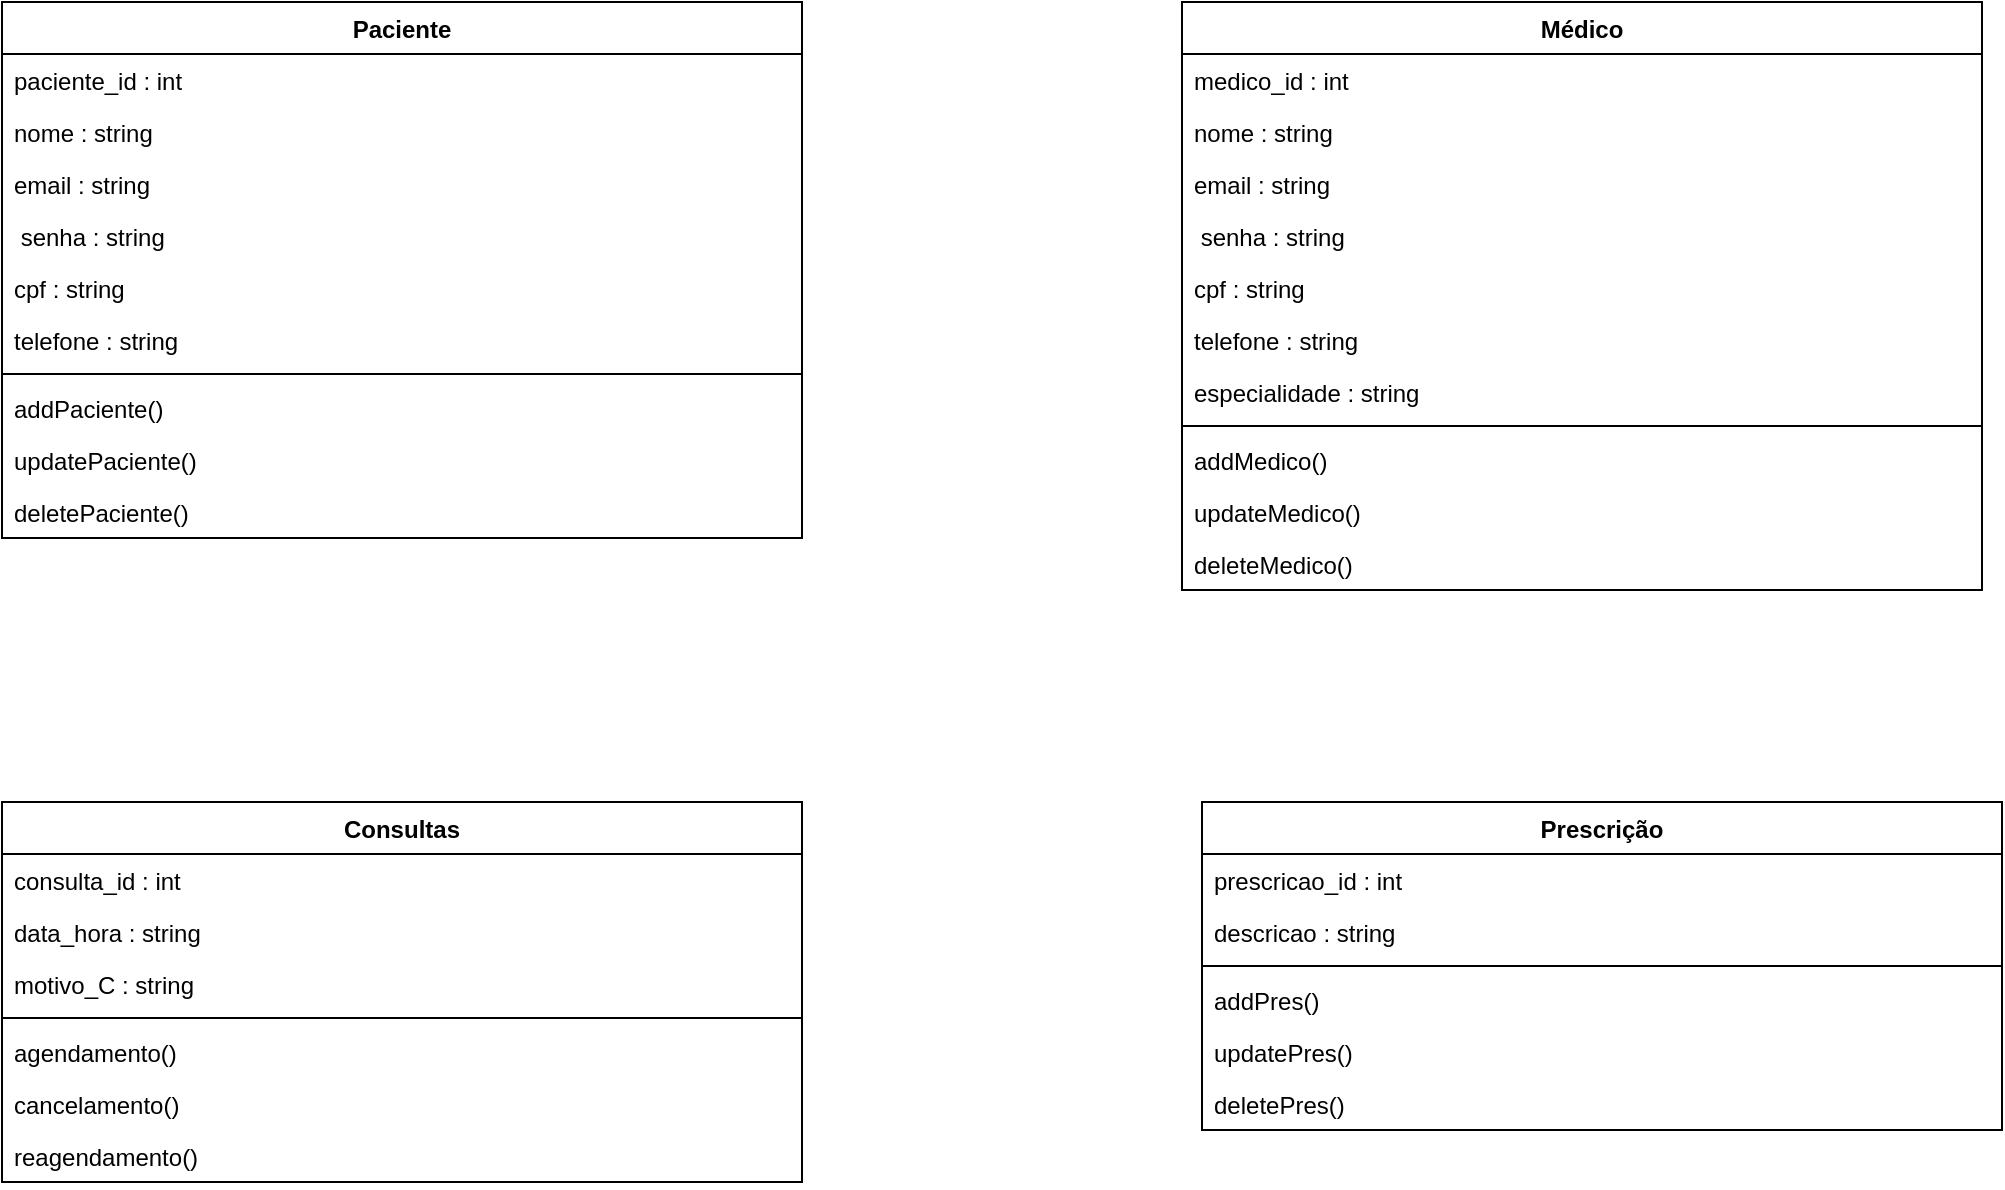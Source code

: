 <mxfile version="24.1.0" type="device">
  <diagram id="C5RBs43oDa-KdzZeNtuy" name="Page-1">
    <mxGraphModel dx="1613" dy="776" grid="1" gridSize="10" guides="1" tooltips="1" connect="1" arrows="1" fold="1" page="1" pageScale="1" pageWidth="827" pageHeight="1169" math="0" shadow="0">
      <root>
        <mxCell id="WIyWlLk6GJQsqaUBKTNV-0" />
        <mxCell id="WIyWlLk6GJQsqaUBKTNV-1" parent="WIyWlLk6GJQsqaUBKTNV-0" />
        <mxCell id="4ZhMjXHHoS9cAeMh4ao9-12" value="Médico" style="swimlane;fontStyle=1;align=center;verticalAlign=top;childLayout=stackLayout;horizontal=1;startSize=26;horizontalStack=0;resizeParent=1;resizeParentMax=0;resizeLast=0;collapsible=1;marginBottom=0;whiteSpace=wrap;html=1;" vertex="1" parent="WIyWlLk6GJQsqaUBKTNV-1">
          <mxGeometry x="590" width="400" height="294" as="geometry" />
        </mxCell>
        <mxCell id="zkfFHV4jXpPFQw0GAbJ--7" value="medico_id : int" style="text;align=left;verticalAlign=top;spacingLeft=4;spacingRight=4;overflow=hidden;rotatable=0;points=[[0,0.5],[1,0.5]];portConstraint=eastwest;" parent="4ZhMjXHHoS9cAeMh4ao9-12" vertex="1">
          <mxGeometry y="26" width="400" height="26" as="geometry" />
        </mxCell>
        <mxCell id="4ZhMjXHHoS9cAeMh4ao9-0" value="nome : string" style="text;align=left;verticalAlign=top;spacingLeft=4;spacingRight=4;overflow=hidden;rotatable=0;points=[[0,0.5],[1,0.5]];portConstraint=eastwest;rounded=0;shadow=0;html=0;" vertex="1" parent="4ZhMjXHHoS9cAeMh4ao9-12">
          <mxGeometry y="52" width="400" height="26" as="geometry" />
        </mxCell>
        <mxCell id="4ZhMjXHHoS9cAeMh4ao9-4" value="email : string" style="text;align=left;verticalAlign=top;spacingLeft=4;spacingRight=4;overflow=hidden;rotatable=0;points=[[0,0.5],[1,0.5]];portConstraint=eastwest;" vertex="1" parent="4ZhMjXHHoS9cAeMh4ao9-12">
          <mxGeometry y="78" width="400" height="26" as="geometry" />
        </mxCell>
        <mxCell id="4ZhMjXHHoS9cAeMh4ao9-7" value=" senha : string" style="text;align=left;verticalAlign=top;spacingLeft=4;spacingRight=4;overflow=hidden;rotatable=0;points=[[0,0.5],[1,0.5]];portConstraint=eastwest;" vertex="1" parent="4ZhMjXHHoS9cAeMh4ao9-12">
          <mxGeometry y="104" width="400" height="26" as="geometry" />
        </mxCell>
        <mxCell id="4ZhMjXHHoS9cAeMh4ao9-8" value="cpf : string" style="text;align=left;verticalAlign=top;spacingLeft=4;spacingRight=4;overflow=hidden;rotatable=0;points=[[0,0.5],[1,0.5]];portConstraint=eastwest;" vertex="1" parent="4ZhMjXHHoS9cAeMh4ao9-12">
          <mxGeometry y="130" width="400" height="26" as="geometry" />
        </mxCell>
        <mxCell id="4ZhMjXHHoS9cAeMh4ao9-11" value="telefone : string" style="text;align=left;verticalAlign=top;spacingLeft=4;spacingRight=4;overflow=hidden;rotatable=0;points=[[0,0.5],[1,0.5]];portConstraint=eastwest;" vertex="1" parent="4ZhMjXHHoS9cAeMh4ao9-12">
          <mxGeometry y="156" width="400" height="26" as="geometry" />
        </mxCell>
        <mxCell id="zkfFHV4jXpPFQw0GAbJ--11" value="especialidade : string" style="text;align=left;verticalAlign=top;spacingLeft=4;spacingRight=4;overflow=hidden;rotatable=0;points=[[0,0.5],[1,0.5]];portConstraint=eastwest;" parent="4ZhMjXHHoS9cAeMh4ao9-12" vertex="1">
          <mxGeometry y="182" width="400" height="26" as="geometry" />
        </mxCell>
        <mxCell id="4ZhMjXHHoS9cAeMh4ao9-14" value="" style="line;strokeWidth=1;fillColor=none;align=left;verticalAlign=middle;spacingTop=-1;spacingLeft=3;spacingRight=3;rotatable=0;labelPosition=right;points=[];portConstraint=eastwest;strokeColor=inherit;" vertex="1" parent="4ZhMjXHHoS9cAeMh4ao9-12">
          <mxGeometry y="208" width="400" height="8" as="geometry" />
        </mxCell>
        <mxCell id="4ZhMjXHHoS9cAeMh4ao9-15" value="addMedico()" style="text;strokeColor=none;fillColor=none;align=left;verticalAlign=top;spacingLeft=4;spacingRight=4;overflow=hidden;rotatable=0;points=[[0,0.5],[1,0.5]];portConstraint=eastwest;whiteSpace=wrap;html=1;" vertex="1" parent="4ZhMjXHHoS9cAeMh4ao9-12">
          <mxGeometry y="216" width="400" height="26" as="geometry" />
        </mxCell>
        <mxCell id="4ZhMjXHHoS9cAeMh4ao9-16" value="updateMedico()" style="text;strokeColor=none;fillColor=none;align=left;verticalAlign=top;spacingLeft=4;spacingRight=4;overflow=hidden;rotatable=0;points=[[0,0.5],[1,0.5]];portConstraint=eastwest;whiteSpace=wrap;html=1;" vertex="1" parent="4ZhMjXHHoS9cAeMh4ao9-12">
          <mxGeometry y="242" width="400" height="26" as="geometry" />
        </mxCell>
        <mxCell id="4ZhMjXHHoS9cAeMh4ao9-17" value="deleteMedico()" style="text;strokeColor=none;fillColor=none;align=left;verticalAlign=top;spacingLeft=4;spacingRight=4;overflow=hidden;rotatable=0;points=[[0,0.5],[1,0.5]];portConstraint=eastwest;whiteSpace=wrap;html=1;" vertex="1" parent="4ZhMjXHHoS9cAeMh4ao9-12">
          <mxGeometry y="268" width="400" height="26" as="geometry" />
        </mxCell>
        <mxCell id="4ZhMjXHHoS9cAeMh4ao9-18" value="Paciente" style="swimlane;fontStyle=1;align=center;verticalAlign=top;childLayout=stackLayout;horizontal=1;startSize=26;horizontalStack=0;resizeParent=1;resizeParentMax=0;resizeLast=0;collapsible=1;marginBottom=0;whiteSpace=wrap;html=1;" vertex="1" parent="WIyWlLk6GJQsqaUBKTNV-1">
          <mxGeometry width="400" height="268" as="geometry" />
        </mxCell>
        <mxCell id="4ZhMjXHHoS9cAeMh4ao9-19" value="paciente_id : int" style="text;align=left;verticalAlign=top;spacingLeft=4;spacingRight=4;overflow=hidden;rotatable=0;points=[[0,0.5],[1,0.5]];portConstraint=eastwest;" vertex="1" parent="4ZhMjXHHoS9cAeMh4ao9-18">
          <mxGeometry y="26" width="400" height="26" as="geometry" />
        </mxCell>
        <mxCell id="4ZhMjXHHoS9cAeMh4ao9-20" value="nome : string" style="text;align=left;verticalAlign=top;spacingLeft=4;spacingRight=4;overflow=hidden;rotatable=0;points=[[0,0.5],[1,0.5]];portConstraint=eastwest;rounded=0;shadow=0;html=0;" vertex="1" parent="4ZhMjXHHoS9cAeMh4ao9-18">
          <mxGeometry y="52" width="400" height="26" as="geometry" />
        </mxCell>
        <mxCell id="4ZhMjXHHoS9cAeMh4ao9-21" value="email : string" style="text;align=left;verticalAlign=top;spacingLeft=4;spacingRight=4;overflow=hidden;rotatable=0;points=[[0,0.5],[1,0.5]];portConstraint=eastwest;" vertex="1" parent="4ZhMjXHHoS9cAeMh4ao9-18">
          <mxGeometry y="78" width="400" height="26" as="geometry" />
        </mxCell>
        <mxCell id="4ZhMjXHHoS9cAeMh4ao9-22" value=" senha : string" style="text;align=left;verticalAlign=top;spacingLeft=4;spacingRight=4;overflow=hidden;rotatable=0;points=[[0,0.5],[1,0.5]];portConstraint=eastwest;" vertex="1" parent="4ZhMjXHHoS9cAeMh4ao9-18">
          <mxGeometry y="104" width="400" height="26" as="geometry" />
        </mxCell>
        <mxCell id="4ZhMjXHHoS9cAeMh4ao9-23" value="cpf : string" style="text;align=left;verticalAlign=top;spacingLeft=4;spacingRight=4;overflow=hidden;rotatable=0;points=[[0,0.5],[1,0.5]];portConstraint=eastwest;" vertex="1" parent="4ZhMjXHHoS9cAeMh4ao9-18">
          <mxGeometry y="130" width="400" height="26" as="geometry" />
        </mxCell>
        <mxCell id="4ZhMjXHHoS9cAeMh4ao9-24" value="telefone : string" style="text;align=left;verticalAlign=top;spacingLeft=4;spacingRight=4;overflow=hidden;rotatable=0;points=[[0,0.5],[1,0.5]];portConstraint=eastwest;" vertex="1" parent="4ZhMjXHHoS9cAeMh4ao9-18">
          <mxGeometry y="156" width="400" height="26" as="geometry" />
        </mxCell>
        <mxCell id="4ZhMjXHHoS9cAeMh4ao9-26" value="" style="line;strokeWidth=1;fillColor=none;align=left;verticalAlign=middle;spacingTop=-1;spacingLeft=3;spacingRight=3;rotatable=0;labelPosition=right;points=[];portConstraint=eastwest;strokeColor=inherit;" vertex="1" parent="4ZhMjXHHoS9cAeMh4ao9-18">
          <mxGeometry y="182" width="400" height="8" as="geometry" />
        </mxCell>
        <mxCell id="4ZhMjXHHoS9cAeMh4ao9-27" value="addPaciente()" style="text;strokeColor=none;fillColor=none;align=left;verticalAlign=top;spacingLeft=4;spacingRight=4;overflow=hidden;rotatable=0;points=[[0,0.5],[1,0.5]];portConstraint=eastwest;whiteSpace=wrap;html=1;" vertex="1" parent="4ZhMjXHHoS9cAeMh4ao9-18">
          <mxGeometry y="190" width="400" height="26" as="geometry" />
        </mxCell>
        <mxCell id="4ZhMjXHHoS9cAeMh4ao9-28" value="updatePaciente()" style="text;strokeColor=none;fillColor=none;align=left;verticalAlign=top;spacingLeft=4;spacingRight=4;overflow=hidden;rotatable=0;points=[[0,0.5],[1,0.5]];portConstraint=eastwest;whiteSpace=wrap;html=1;" vertex="1" parent="4ZhMjXHHoS9cAeMh4ao9-18">
          <mxGeometry y="216" width="400" height="26" as="geometry" />
        </mxCell>
        <mxCell id="4ZhMjXHHoS9cAeMh4ao9-29" value="deletePaciente()" style="text;strokeColor=none;fillColor=none;align=left;verticalAlign=top;spacingLeft=4;spacingRight=4;overflow=hidden;rotatable=0;points=[[0,0.5],[1,0.5]];portConstraint=eastwest;whiteSpace=wrap;html=1;" vertex="1" parent="4ZhMjXHHoS9cAeMh4ao9-18">
          <mxGeometry y="242" width="400" height="26" as="geometry" />
        </mxCell>
        <mxCell id="4ZhMjXHHoS9cAeMh4ao9-30" value="Consultas" style="swimlane;fontStyle=1;align=center;verticalAlign=top;childLayout=stackLayout;horizontal=1;startSize=26;horizontalStack=0;resizeParent=1;resizeParentMax=0;resizeLast=0;collapsible=1;marginBottom=0;whiteSpace=wrap;html=1;" vertex="1" parent="WIyWlLk6GJQsqaUBKTNV-1">
          <mxGeometry y="400" width="400" height="190" as="geometry" />
        </mxCell>
        <mxCell id="4ZhMjXHHoS9cAeMh4ao9-31" value="consulta_id : int" style="text;align=left;verticalAlign=top;spacingLeft=4;spacingRight=4;overflow=hidden;rotatable=0;points=[[0,0.5],[1,0.5]];portConstraint=eastwest;" vertex="1" parent="4ZhMjXHHoS9cAeMh4ao9-30">
          <mxGeometry y="26" width="400" height="26" as="geometry" />
        </mxCell>
        <mxCell id="4ZhMjXHHoS9cAeMh4ao9-32" value="data_hora : string" style="text;align=left;verticalAlign=top;spacingLeft=4;spacingRight=4;overflow=hidden;rotatable=0;points=[[0,0.5],[1,0.5]];portConstraint=eastwest;rounded=0;shadow=0;html=0;" vertex="1" parent="4ZhMjXHHoS9cAeMh4ao9-30">
          <mxGeometry y="52" width="400" height="26" as="geometry" />
        </mxCell>
        <mxCell id="4ZhMjXHHoS9cAeMh4ao9-33" value="motivo_C : string" style="text;align=left;verticalAlign=top;spacingLeft=4;spacingRight=4;overflow=hidden;rotatable=0;points=[[0,0.5],[1,0.5]];portConstraint=eastwest;" vertex="1" parent="4ZhMjXHHoS9cAeMh4ao9-30">
          <mxGeometry y="78" width="400" height="26" as="geometry" />
        </mxCell>
        <mxCell id="4ZhMjXHHoS9cAeMh4ao9-38" value="" style="line;strokeWidth=1;fillColor=none;align=left;verticalAlign=middle;spacingTop=-1;spacingLeft=3;spacingRight=3;rotatable=0;labelPosition=right;points=[];portConstraint=eastwest;strokeColor=inherit;" vertex="1" parent="4ZhMjXHHoS9cAeMh4ao9-30">
          <mxGeometry y="104" width="400" height="8" as="geometry" />
        </mxCell>
        <mxCell id="4ZhMjXHHoS9cAeMh4ao9-39" value="agendamento()" style="text;strokeColor=none;fillColor=none;align=left;verticalAlign=top;spacingLeft=4;spacingRight=4;overflow=hidden;rotatable=0;points=[[0,0.5],[1,0.5]];portConstraint=eastwest;whiteSpace=wrap;html=1;" vertex="1" parent="4ZhMjXHHoS9cAeMh4ao9-30">
          <mxGeometry y="112" width="400" height="26" as="geometry" />
        </mxCell>
        <mxCell id="4ZhMjXHHoS9cAeMh4ao9-40" value="cancelamento()" style="text;strokeColor=none;fillColor=none;align=left;verticalAlign=top;spacingLeft=4;spacingRight=4;overflow=hidden;rotatable=0;points=[[0,0.5],[1,0.5]];portConstraint=eastwest;whiteSpace=wrap;html=1;" vertex="1" parent="4ZhMjXHHoS9cAeMh4ao9-30">
          <mxGeometry y="138" width="400" height="26" as="geometry" />
        </mxCell>
        <mxCell id="4ZhMjXHHoS9cAeMh4ao9-41" value="reagendamento()" style="text;strokeColor=none;fillColor=none;align=left;verticalAlign=top;spacingLeft=4;spacingRight=4;overflow=hidden;rotatable=0;points=[[0,0.5],[1,0.5]];portConstraint=eastwest;whiteSpace=wrap;html=1;" vertex="1" parent="4ZhMjXHHoS9cAeMh4ao9-30">
          <mxGeometry y="164" width="400" height="26" as="geometry" />
        </mxCell>
        <mxCell id="4ZhMjXHHoS9cAeMh4ao9-42" value="Prescrição" style="swimlane;fontStyle=1;align=center;verticalAlign=top;childLayout=stackLayout;horizontal=1;startSize=26;horizontalStack=0;resizeParent=1;resizeParentMax=0;resizeLast=0;collapsible=1;marginBottom=0;whiteSpace=wrap;html=1;" vertex="1" parent="WIyWlLk6GJQsqaUBKTNV-1">
          <mxGeometry x="600" y="400" width="400" height="164" as="geometry" />
        </mxCell>
        <mxCell id="4ZhMjXHHoS9cAeMh4ao9-43" value="prescricao_id : int" style="text;align=left;verticalAlign=top;spacingLeft=4;spacingRight=4;overflow=hidden;rotatable=0;points=[[0,0.5],[1,0.5]];portConstraint=eastwest;" vertex="1" parent="4ZhMjXHHoS9cAeMh4ao9-42">
          <mxGeometry y="26" width="400" height="26" as="geometry" />
        </mxCell>
        <mxCell id="4ZhMjXHHoS9cAeMh4ao9-44" value="descricao : string" style="text;align=left;verticalAlign=top;spacingLeft=4;spacingRight=4;overflow=hidden;rotatable=0;points=[[0,0.5],[1,0.5]];portConstraint=eastwest;rounded=0;shadow=0;html=0;" vertex="1" parent="4ZhMjXHHoS9cAeMh4ao9-42">
          <mxGeometry y="52" width="400" height="26" as="geometry" />
        </mxCell>
        <mxCell id="4ZhMjXHHoS9cAeMh4ao9-46" value="" style="line;strokeWidth=1;fillColor=none;align=left;verticalAlign=middle;spacingTop=-1;spacingLeft=3;spacingRight=3;rotatable=0;labelPosition=right;points=[];portConstraint=eastwest;strokeColor=inherit;" vertex="1" parent="4ZhMjXHHoS9cAeMh4ao9-42">
          <mxGeometry y="78" width="400" height="8" as="geometry" />
        </mxCell>
        <mxCell id="4ZhMjXHHoS9cAeMh4ao9-47" value="addPres()" style="text;strokeColor=none;fillColor=none;align=left;verticalAlign=top;spacingLeft=4;spacingRight=4;overflow=hidden;rotatable=0;points=[[0,0.5],[1,0.5]];portConstraint=eastwest;whiteSpace=wrap;html=1;" vertex="1" parent="4ZhMjXHHoS9cAeMh4ao9-42">
          <mxGeometry y="86" width="400" height="26" as="geometry" />
        </mxCell>
        <mxCell id="4ZhMjXHHoS9cAeMh4ao9-48" value="updatePres()" style="text;strokeColor=none;fillColor=none;align=left;verticalAlign=top;spacingLeft=4;spacingRight=4;overflow=hidden;rotatable=0;points=[[0,0.5],[1,0.5]];portConstraint=eastwest;whiteSpace=wrap;html=1;" vertex="1" parent="4ZhMjXHHoS9cAeMh4ao9-42">
          <mxGeometry y="112" width="400" height="26" as="geometry" />
        </mxCell>
        <mxCell id="4ZhMjXHHoS9cAeMh4ao9-49" value="deletePres()" style="text;strokeColor=none;fillColor=none;align=left;verticalAlign=top;spacingLeft=4;spacingRight=4;overflow=hidden;rotatable=0;points=[[0,0.5],[1,0.5]];portConstraint=eastwest;whiteSpace=wrap;html=1;" vertex="1" parent="4ZhMjXHHoS9cAeMh4ao9-42">
          <mxGeometry y="138" width="400" height="26" as="geometry" />
        </mxCell>
      </root>
    </mxGraphModel>
  </diagram>
</mxfile>
